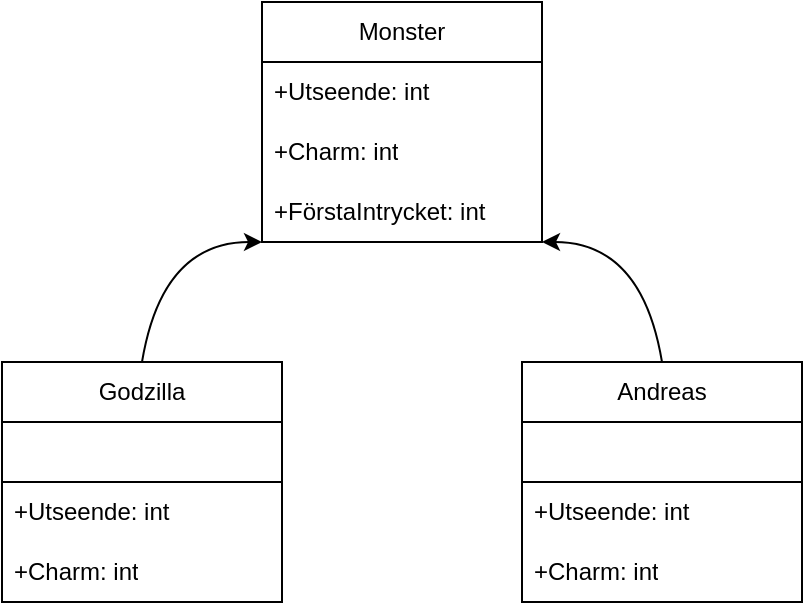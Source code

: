 <mxfile>
    <diagram id="R74qrCGZEd6zhBO6h6Km" name="Page-1">
        <mxGraphModel dx="490" dy="466" grid="1" gridSize="10" guides="1" tooltips="1" connect="1" arrows="1" fold="1" page="1" pageScale="1" pageWidth="850" pageHeight="1100" math="0" shadow="0">
            <root>
                <mxCell id="0"/>
                <mxCell id="1" parent="0"/>
                <mxCell id="19" value="" style="rounded=0;whiteSpace=wrap;html=1;fillColor=none;" vertex="1" parent="1">
                    <mxGeometry x="50" y="420" width="140" height="60" as="geometry"/>
                </mxCell>
                <mxCell id="8" value="" style="curved=1;endArrow=classic;html=1;" edge="1" parent="1">
                    <mxGeometry width="50" height="50" relative="1" as="geometry">
                        <mxPoint x="380" y="360" as="sourcePoint"/>
                        <mxPoint x="320" y="300" as="targetPoint"/>
                        <Array as="points">
                            <mxPoint x="370" y="300"/>
                        </Array>
                    </mxGeometry>
                </mxCell>
                <mxCell id="3" value="Monster" style="swimlane;fontStyle=0;childLayout=stackLayout;horizontal=1;startSize=30;horizontalStack=0;resizeParent=1;resizeParentMax=0;resizeLast=0;collapsible=1;marginBottom=0;whiteSpace=wrap;html=1;" vertex="1" parent="1">
                    <mxGeometry x="180" y="180" width="140" height="120" as="geometry"/>
                </mxCell>
                <mxCell id="4" value="+Utseende: int" style="text;strokeColor=none;fillColor=none;align=left;verticalAlign=middle;spacingLeft=4;spacingRight=4;overflow=hidden;points=[[0,0.5],[1,0.5]];portConstraint=eastwest;rotatable=0;whiteSpace=wrap;html=1;" vertex="1" parent="3">
                    <mxGeometry y="30" width="140" height="30" as="geometry"/>
                </mxCell>
                <mxCell id="5" value="+Charm: int" style="text;strokeColor=none;fillColor=none;align=left;verticalAlign=middle;spacingLeft=4;spacingRight=4;overflow=hidden;points=[[0,0.5],[1,0.5]];portConstraint=eastwest;rotatable=0;whiteSpace=wrap;html=1;" vertex="1" parent="3">
                    <mxGeometry y="60" width="140" height="30" as="geometry"/>
                </mxCell>
                <mxCell id="6" value="+FörstaIntrycket: int" style="text;strokeColor=none;fillColor=none;align=left;verticalAlign=middle;spacingLeft=4;spacingRight=4;overflow=hidden;points=[[0,0.5],[1,0.5]];portConstraint=eastwest;rotatable=0;whiteSpace=wrap;html=1;" vertex="1" parent="3">
                    <mxGeometry y="90" width="140" height="30" as="geometry"/>
                </mxCell>
                <mxCell id="7" value="" style="curved=1;endArrow=classic;html=1;" edge="1" parent="1">
                    <mxGeometry width="50" height="50" relative="1" as="geometry">
                        <mxPoint x="120" y="360" as="sourcePoint"/>
                        <mxPoint x="180" y="300" as="targetPoint"/>
                        <Array as="points">
                            <mxPoint x="130" y="300"/>
                        </Array>
                    </mxGeometry>
                </mxCell>
                <mxCell id="9" value="Godzilla" style="swimlane;fontStyle=0;childLayout=stackLayout;horizontal=1;startSize=30;horizontalStack=0;resizeParent=1;resizeParentMax=0;resizeLast=0;collapsible=1;marginBottom=0;whiteSpace=wrap;html=1;" vertex="1" parent="1">
                    <mxGeometry x="50" y="360" width="140" height="60" as="geometry"/>
                </mxCell>
                <mxCell id="13" value="Andreas" style="swimlane;fontStyle=0;childLayout=stackLayout;horizontal=1;startSize=30;horizontalStack=0;resizeParent=1;resizeParentMax=0;resizeLast=0;collapsible=1;marginBottom=0;whiteSpace=wrap;html=1;" vertex="1" parent="1">
                    <mxGeometry x="310" y="360" width="140" height="60" as="geometry"/>
                </mxCell>
                <mxCell id="11" value="+Charm: int" style="text;strokeColor=none;fillColor=none;align=left;verticalAlign=middle;spacingLeft=4;spacingRight=4;overflow=hidden;points=[[0,0.5],[1,0.5]];portConstraint=eastwest;rotatable=0;whiteSpace=wrap;html=1;" vertex="1" parent="1">
                    <mxGeometry x="50" y="450" width="140" height="30" as="geometry"/>
                </mxCell>
                <mxCell id="10" value="+Utseende: int&lt;span style=&quot;white-space: pre;&quot;&gt;&#x9;&lt;/span&gt;" style="text;strokeColor=none;fillColor=none;align=left;verticalAlign=middle;spacingLeft=4;spacingRight=4;overflow=hidden;points=[[0,0.5],[1,0.5]];portConstraint=eastwest;rotatable=0;whiteSpace=wrap;html=1;" vertex="1" parent="1">
                    <mxGeometry x="50" y="420" width="140" height="30" as="geometry"/>
                </mxCell>
                <mxCell id="21" value="" style="rounded=0;whiteSpace=wrap;html=1;fillColor=none;" vertex="1" parent="1">
                    <mxGeometry x="310" y="420" width="140" height="60" as="geometry"/>
                </mxCell>
                <mxCell id="15" value="+Charm: int" style="text;strokeColor=none;fillColor=none;align=left;verticalAlign=middle;spacingLeft=4;spacingRight=4;overflow=hidden;points=[[0,0.5],[1,0.5]];portConstraint=eastwest;rotatable=0;whiteSpace=wrap;html=1;" vertex="1" parent="1">
                    <mxGeometry x="310" y="450" width="140" height="30" as="geometry"/>
                </mxCell>
                <mxCell id="14" value="+Utseende: int" style="text;strokeColor=none;fillColor=none;align=left;verticalAlign=middle;spacingLeft=4;spacingRight=4;overflow=hidden;points=[[0,0.5],[1,0.5]];portConstraint=eastwest;rotatable=0;whiteSpace=wrap;html=1;" vertex="1" parent="1">
                    <mxGeometry x="310" y="420" width="140" height="30" as="geometry"/>
                </mxCell>
            </root>
        </mxGraphModel>
    </diagram>
</mxfile>